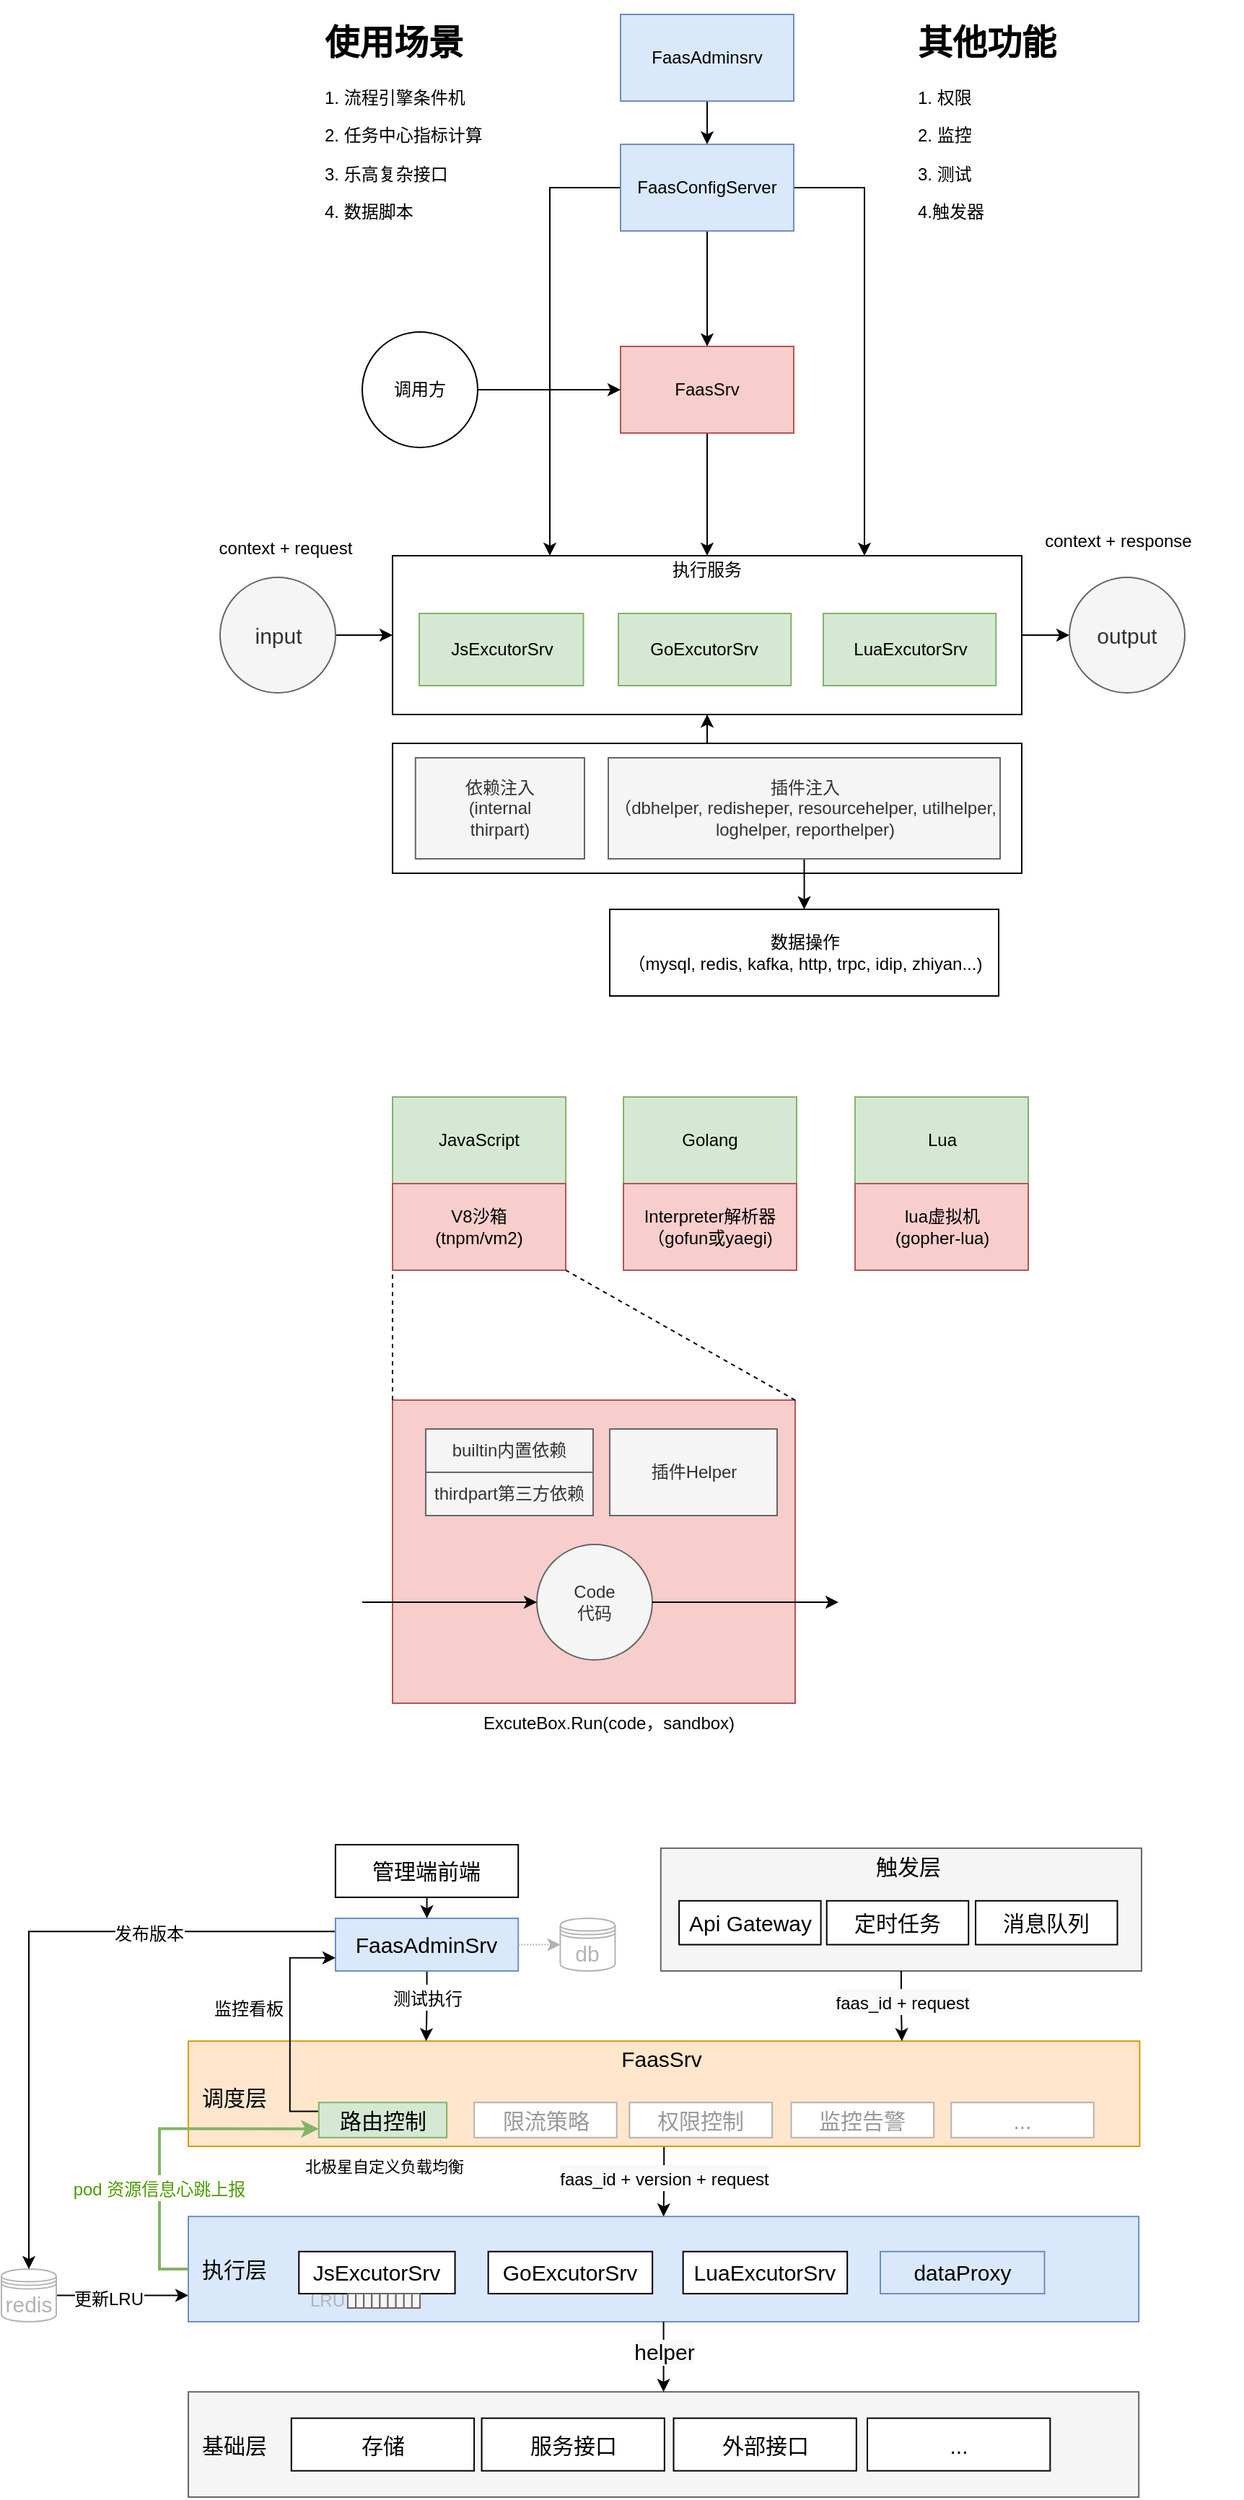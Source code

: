 <mxfile version="14.5.1" type="github">
  <diagram id="OLWQJMdd0GZBQvJl7Ah5" name="第 1 页">
    <mxGraphModel dx="1185" dy="635" grid="1" gridSize="10" guides="1" tooltips="1" connect="1" arrows="1" fold="1" page="1" pageScale="1" pageWidth="827" pageHeight="1169" math="0" shadow="0">
      <root>
        <mxCell id="0" />
        <mxCell id="1" parent="0" />
        <mxCell id="CMRHBEQEcgiSeav-4flf-11" style="edgeStyle=orthogonalEdgeStyle;rounded=0;orthogonalLoop=1;jettySize=auto;html=1;exitX=1;exitY=0.5;exitDx=0;exitDy=0;" parent="1" source="CMRHBEQEcgiSeav-4flf-7" target="UxoHD04tg5Q-O8OyDqUi-3" edge="1">
          <mxGeometry relative="1" as="geometry" />
        </mxCell>
        <mxCell id="CMRHBEQEcgiSeav-4flf-7" value="" style="rounded=0;whiteSpace=wrap;html=1;" parent="1" vertex="1">
          <mxGeometry x="391" y="935" width="436" height="110" as="geometry" />
        </mxCell>
        <mxCell id="CMRHBEQEcgiSeav-4flf-8" style="edgeStyle=orthogonalEdgeStyle;rounded=0;orthogonalLoop=1;jettySize=auto;html=1;exitX=0.5;exitY=0;exitDx=0;exitDy=0;" parent="1" source="CMRHBEQEcgiSeav-4flf-6" target="CMRHBEQEcgiSeav-4flf-7" edge="1">
          <mxGeometry relative="1" as="geometry" />
        </mxCell>
        <mxCell id="CMRHBEQEcgiSeav-4flf-6" value="" style="rounded=0;whiteSpace=wrap;html=1;" parent="1" vertex="1">
          <mxGeometry x="391" y="1065" width="436" height="90" as="geometry" />
        </mxCell>
        <mxCell id="CMRHBEQEcgiSeav-4flf-10" style="edgeStyle=orthogonalEdgeStyle;rounded=0;orthogonalLoop=1;jettySize=auto;html=1;exitX=1;exitY=0.5;exitDx=0;exitDy=0;" parent="1" source="UxoHD04tg5Q-O8OyDqUi-2" target="CMRHBEQEcgiSeav-4flf-7" edge="1">
          <mxGeometry relative="1" as="geometry" />
        </mxCell>
        <mxCell id="UxoHD04tg5Q-O8OyDqUi-2" value="input" style="ellipse;whiteSpace=wrap;html=1;aspect=fixed;fontSize=15;fillColor=#f5f5f5;strokeColor=#666666;fontColor=#333333;" parent="1" vertex="1">
          <mxGeometry x="271.5" y="950" width="80" height="80" as="geometry" />
        </mxCell>
        <mxCell id="UxoHD04tg5Q-O8OyDqUi-3" value="output" style="ellipse;whiteSpace=wrap;html=1;aspect=fixed;fontSize=15;fillColor=#f5f5f5;strokeColor=#666666;fontColor=#333333;" parent="1" vertex="1">
          <mxGeometry x="860" y="950" width="80" height="80" as="geometry" />
        </mxCell>
        <mxCell id="UxoHD04tg5Q-O8OyDqUi-17" value="context + request" style="text;html=1;strokeColor=none;fillColor=none;align=center;verticalAlign=middle;whiteSpace=wrap;rounded=0;fontSize=12;" parent="1" vertex="1">
          <mxGeometry x="231.5" y="920" width="170" height="20" as="geometry" />
        </mxCell>
        <mxCell id="UxoHD04tg5Q-O8OyDqUi-18" value="context + response" style="text;html=1;strokeColor=none;fillColor=none;align=center;verticalAlign=middle;whiteSpace=wrap;rounded=0;fontSize=12;" parent="1" vertex="1">
          <mxGeometry x="809.15" y="915" width="170" height="20" as="geometry" />
        </mxCell>
        <mxCell id="CMRHBEQEcgiSeav-4flf-12" style="edgeStyle=orthogonalEdgeStyle;rounded=0;orthogonalLoop=1;jettySize=auto;html=1;exitX=0.5;exitY=1;exitDx=0;exitDy=0;entryX=0.5;entryY=0;entryDx=0;entryDy=0;" parent="1" source="UxoHD04tg5Q-O8OyDqUi-20" target="CMRHBEQEcgiSeav-4flf-9" edge="1">
          <mxGeometry relative="1" as="geometry" />
        </mxCell>
        <mxCell id="UxoHD04tg5Q-O8OyDqUi-20" value="FaasSrv" style="rounded=0;whiteSpace=wrap;html=1;fontSize=12;fillColor=#f8cecc;strokeColor=#b85450;" parent="1" vertex="1">
          <mxGeometry x="549" y="790" width="120" height="60" as="geometry" />
        </mxCell>
        <mxCell id="CMRHBEQEcgiSeav-4flf-15" style="edgeStyle=orthogonalEdgeStyle;rounded=0;orthogonalLoop=1;jettySize=auto;html=1;exitX=0.5;exitY=1;exitDx=0;exitDy=0;" parent="1" source="UxoHD04tg5Q-O8OyDqUi-21" target="UxoHD04tg5Q-O8OyDqUi-20" edge="1">
          <mxGeometry relative="1" as="geometry" />
        </mxCell>
        <mxCell id="CMRHBEQEcgiSeav-4flf-16" style="edgeStyle=orthogonalEdgeStyle;rounded=0;orthogonalLoop=1;jettySize=auto;html=1;exitX=1;exitY=0.5;exitDx=0;exitDy=0;entryX=0.75;entryY=0;entryDx=0;entryDy=0;" parent="1" source="UxoHD04tg5Q-O8OyDqUi-21" target="CMRHBEQEcgiSeav-4flf-7" edge="1">
          <mxGeometry relative="1" as="geometry" />
        </mxCell>
        <mxCell id="CMRHBEQEcgiSeav-4flf-17" style="edgeStyle=orthogonalEdgeStyle;rounded=0;orthogonalLoop=1;jettySize=auto;html=1;exitX=0;exitY=0.5;exitDx=0;exitDy=0;entryX=0.25;entryY=0;entryDx=0;entryDy=0;" parent="1" source="UxoHD04tg5Q-O8OyDqUi-21" target="CMRHBEQEcgiSeav-4flf-7" edge="1">
          <mxGeometry relative="1" as="geometry">
            <Array as="points">
              <mxPoint x="500" y="680" />
            </Array>
          </mxGeometry>
        </mxCell>
        <mxCell id="UxoHD04tg5Q-O8OyDqUi-21" value="FaasConfigServer" style="rounded=0;whiteSpace=wrap;html=1;fontSize=12;fillColor=#dae8fc;strokeColor=#6c8ebf;" parent="1" vertex="1">
          <mxGeometry x="549" y="650" width="120" height="60" as="geometry" />
        </mxCell>
        <mxCell id="CMRHBEQEcgiSeav-4flf-3" value="依赖注入&lt;br&gt;(internal&lt;br&gt;thirpart)" style="rounded=0;whiteSpace=wrap;html=1;fontSize=12;fillColor=#f5f5f5;strokeColor=#666666;fontColor=#333333;" parent="1" vertex="1">
          <mxGeometry x="406.87" y="1075" width="117.13" height="70" as="geometry" />
        </mxCell>
        <mxCell id="CMRHBEQEcgiSeav-4flf-23" style="edgeStyle=orthogonalEdgeStyle;rounded=0;orthogonalLoop=1;jettySize=auto;html=1;exitX=0.5;exitY=1;exitDx=0;exitDy=0;" parent="1" source="CMRHBEQEcgiSeav-4flf-4" target="CMRHBEQEcgiSeav-4flf-22" edge="1">
          <mxGeometry relative="1" as="geometry" />
        </mxCell>
        <mxCell id="CMRHBEQEcgiSeav-4flf-4" value="插件注入&lt;br&gt;（dbhelper, redisheper, resourcehelper, utilhelper, loghelper, reporthelper)" style="rounded=0;whiteSpace=wrap;html=1;fontSize=12;fillColor=#f5f5f5;strokeColor=#666666;fontColor=#333333;" parent="1" vertex="1">
          <mxGeometry x="540.5" y="1075" width="271.5" height="70" as="geometry" />
        </mxCell>
        <mxCell id="UxoHD04tg5Q-O8OyDqUi-5" value="JsExcutorSrv" style="rounded=0;whiteSpace=wrap;html=1;fillColor=#d5e8d4;strokeColor=#82b366;" parent="1" vertex="1">
          <mxGeometry x="409.5" y="975" width="113.763" height="50" as="geometry" />
        </mxCell>
        <mxCell id="CMRHBEQEcgiSeav-4flf-1" value="GoExcutorSrv" style="rounded=0;whiteSpace=wrap;html=1;fillColor=#d5e8d4;strokeColor=#82b366;" parent="1" vertex="1">
          <mxGeometry x="547.498" y="975" width="119.648" height="50" as="geometry" />
        </mxCell>
        <mxCell id="CMRHBEQEcgiSeav-4flf-2" value="LuaExcutorSrv" style="rounded=0;whiteSpace=wrap;html=1;fillColor=#d5e8d4;strokeColor=#82b366;" parent="1" vertex="1">
          <mxGeometry x="689.502" y="975" width="119.648" height="50" as="geometry" />
        </mxCell>
        <mxCell id="CMRHBEQEcgiSeav-4flf-9" value="执行服务" style="text;html=1;strokeColor=none;fillColor=none;align=center;verticalAlign=middle;whiteSpace=wrap;rounded=0;" parent="1" vertex="1">
          <mxGeometry x="584" y="935" width="50" height="20" as="geometry" />
        </mxCell>
        <mxCell id="CMRHBEQEcgiSeav-4flf-19" style="edgeStyle=orthogonalEdgeStyle;rounded=0;orthogonalLoop=1;jettySize=auto;html=1;exitX=0.5;exitY=1;exitDx=0;exitDy=0;" parent="1" source="CMRHBEQEcgiSeav-4flf-18" target="UxoHD04tg5Q-O8OyDqUi-21" edge="1">
          <mxGeometry relative="1" as="geometry" />
        </mxCell>
        <mxCell id="CMRHBEQEcgiSeav-4flf-18" value="FaasAdminsrv" style="rounded=0;whiteSpace=wrap;html=1;fontSize=12;fillColor=#dae8fc;strokeColor=#6c8ebf;" parent="1" vertex="1">
          <mxGeometry x="549" y="560" width="120" height="60" as="geometry" />
        </mxCell>
        <mxCell id="CMRHBEQEcgiSeav-4flf-21" style="edgeStyle=orthogonalEdgeStyle;rounded=0;orthogonalLoop=1;jettySize=auto;html=1;exitX=1;exitY=0.5;exitDx=0;exitDy=0;" parent="1" source="CMRHBEQEcgiSeav-4flf-20" target="UxoHD04tg5Q-O8OyDqUi-20" edge="1">
          <mxGeometry relative="1" as="geometry" />
        </mxCell>
        <mxCell id="CMRHBEQEcgiSeav-4flf-20" value="调用方" style="ellipse;whiteSpace=wrap;html=1;aspect=fixed;" parent="1" vertex="1">
          <mxGeometry x="370" y="780" width="80" height="80" as="geometry" />
        </mxCell>
        <mxCell id="CMRHBEQEcgiSeav-4flf-22" value="数据操作&lt;br&gt;（mysql, redis, kafka, http, trpc, idip, zhiyan...)" style="rounded=0;whiteSpace=wrap;html=1;" parent="1" vertex="1">
          <mxGeometry x="541.5" y="1180" width="269.5" height="60" as="geometry" />
        </mxCell>
        <mxCell id="pfZ5TkLtPLS2MDY2k81m-2" value="JavaScript" style="rounded=0;whiteSpace=wrap;html=1;fillColor=#d5e8d4;strokeColor=#82b366;" parent="1" vertex="1">
          <mxGeometry x="391" y="1310" width="120" height="60" as="geometry" />
        </mxCell>
        <mxCell id="pfZ5TkLtPLS2MDY2k81m-4" value="Golang" style="rounded=0;whiteSpace=wrap;html=1;fillColor=#d5e8d4;strokeColor=#82b366;" parent="1" vertex="1">
          <mxGeometry x="551" y="1310" width="120" height="60" as="geometry" />
        </mxCell>
        <mxCell id="pfZ5TkLtPLS2MDY2k81m-6" value="Lua" style="rounded=0;whiteSpace=wrap;html=1;fillColor=#d5e8d4;strokeColor=#82b366;" parent="1" vertex="1">
          <mxGeometry x="711.5" y="1310" width="120" height="60" as="geometry" />
        </mxCell>
        <mxCell id="pfZ5TkLtPLS2MDY2k81m-7" value="" style="group" parent="1" vertex="1" connectable="0">
          <mxGeometry x="391" y="1370" width="440.5" height="60" as="geometry" />
        </mxCell>
        <mxCell id="pfZ5TkLtPLS2MDY2k81m-1" value="V8沙箱&lt;br&gt;(tnpm/vm2)" style="rounded=0;whiteSpace=wrap;html=1;fillColor=#f8cecc;strokeColor=#b85450;" parent="pfZ5TkLtPLS2MDY2k81m-7" vertex="1">
          <mxGeometry width="120" height="60" as="geometry" />
        </mxCell>
        <mxCell id="pfZ5TkLtPLS2MDY2k81m-3" value="Interpreter解析器&lt;br&gt;（gofun或yaegi)" style="rounded=0;whiteSpace=wrap;html=1;fillColor=#f8cecc;strokeColor=#b85450;" parent="pfZ5TkLtPLS2MDY2k81m-7" vertex="1">
          <mxGeometry x="160" width="120" height="60" as="geometry" />
        </mxCell>
        <mxCell id="pfZ5TkLtPLS2MDY2k81m-5" value="lua虚拟机&lt;br&gt;(gopher-lua)" style="rounded=0;whiteSpace=wrap;html=1;fillColor=#f8cecc;strokeColor=#b85450;" parent="pfZ5TkLtPLS2MDY2k81m-7" vertex="1">
          <mxGeometry x="320.5" width="120" height="60" as="geometry" />
        </mxCell>
        <mxCell id="pfZ5TkLtPLS2MDY2k81m-9" value="&lt;h1&gt;其他功能&lt;/h1&gt;&lt;p&gt;1. 权限&lt;/p&gt;&lt;p&gt;2. 监控&lt;/p&gt;&lt;p&gt;3. 测试&lt;/p&gt;&lt;p&gt;4.触发器&lt;/p&gt;" style="text;html=1;strokeColor=none;fillColor=none;spacing=5;spacingTop=-20;whiteSpace=wrap;overflow=hidden;rounded=0;" parent="1" vertex="1">
          <mxGeometry x="750" y="560" width="190" height="150" as="geometry" />
        </mxCell>
        <mxCell id="pfZ5TkLtPLS2MDY2k81m-10" value="&lt;h1&gt;使用场景&lt;/h1&gt;&lt;p&gt;1. 流程引擎条件机&lt;/p&gt;&lt;p&gt;2. 任务中心指标计算&lt;/p&gt;&lt;p&gt;3. 乐高复杂接口&lt;/p&gt;&lt;p&gt;4. 数据脚本&lt;/p&gt;" style="text;html=1;strokeColor=none;fillColor=none;spacing=5;spacingTop=-20;whiteSpace=wrap;overflow=hidden;rounded=0;" parent="1" vertex="1">
          <mxGeometry x="339" y="560" width="149" height="150" as="geometry" />
        </mxCell>
        <mxCell id="pfZ5TkLtPLS2MDY2k81m-12" value="" style="rounded=0;whiteSpace=wrap;html=1;fillColor=#f8cecc;strokeColor=#b85450;" parent="1" vertex="1">
          <mxGeometry x="391" y="1520" width="279" height="210" as="geometry" />
        </mxCell>
        <mxCell id="pfZ5TkLtPLS2MDY2k81m-14" value="ExcuteBox.Run(code，sandbox)" style="text;html=1;strokeColor=none;fillColor=none;align=center;verticalAlign=middle;whiteSpace=wrap;rounded=0;" parent="1" vertex="1">
          <mxGeometry x="450" y="1734" width="182" height="20" as="geometry" />
        </mxCell>
        <mxCell id="pfZ5TkLtPLS2MDY2k81m-15" value="builtin内置依赖" style="rounded=0;whiteSpace=wrap;html=1;fillColor=#f5f5f5;strokeColor=#666666;fontColor=#333333;" parent="1" vertex="1">
          <mxGeometry x="414" y="1540" width="116" height="30" as="geometry" />
        </mxCell>
        <mxCell id="pfZ5TkLtPLS2MDY2k81m-18" value="thirdpart第三方依赖" style="rounded=0;whiteSpace=wrap;html=1;fillColor=#f5f5f5;strokeColor=#666666;fontColor=#333333;" parent="1" vertex="1">
          <mxGeometry x="414" y="1570" width="116" height="30" as="geometry" />
        </mxCell>
        <mxCell id="pfZ5TkLtPLS2MDY2k81m-19" value="插件Helper" style="rounded=0;whiteSpace=wrap;html=1;fillColor=#f5f5f5;strokeColor=#666666;fontColor=#333333;" parent="1" vertex="1">
          <mxGeometry x="541.5" y="1540" width="116" height="60" as="geometry" />
        </mxCell>
        <mxCell id="pfZ5TkLtPLS2MDY2k81m-20" value="Code&lt;br&gt;代码" style="ellipse;whiteSpace=wrap;html=1;aspect=fixed;fillColor=#f5f5f5;strokeColor=#666666;fontColor=#333333;" parent="1" vertex="1">
          <mxGeometry x="491" y="1620" width="80" height="80" as="geometry" />
        </mxCell>
        <mxCell id="pfZ5TkLtPLS2MDY2k81m-21" value="" style="endArrow=classic;html=1;entryX=0;entryY=0.5;entryDx=0;entryDy=0;" parent="1" target="pfZ5TkLtPLS2MDY2k81m-20" edge="1">
          <mxGeometry width="50" height="50" relative="1" as="geometry">
            <mxPoint x="370" y="1660" as="sourcePoint" />
            <mxPoint x="370" y="1650" as="targetPoint" />
          </mxGeometry>
        </mxCell>
        <mxCell id="pfZ5TkLtPLS2MDY2k81m-22" value="" style="endArrow=classic;html=1;exitX=1;exitY=0.5;exitDx=0;exitDy=0;" parent="1" source="pfZ5TkLtPLS2MDY2k81m-20" edge="1">
          <mxGeometry width="50" height="50" relative="1" as="geometry">
            <mxPoint x="680" y="1690" as="sourcePoint" />
            <mxPoint x="700" y="1660" as="targetPoint" />
          </mxGeometry>
        </mxCell>
        <mxCell id="pfZ5TkLtPLS2MDY2k81m-25" value="" style="endArrow=none;dashed=1;html=1;entryX=0;entryY=1;entryDx=0;entryDy=0;exitX=0;exitY=0;exitDx=0;exitDy=0;" parent="1" source="pfZ5TkLtPLS2MDY2k81m-12" target="pfZ5TkLtPLS2MDY2k81m-1" edge="1">
          <mxGeometry width="50" height="50" relative="1" as="geometry">
            <mxPoint x="330" y="1510" as="sourcePoint" />
            <mxPoint x="380" y="1460" as="targetPoint" />
          </mxGeometry>
        </mxCell>
        <mxCell id="pfZ5TkLtPLS2MDY2k81m-26" value="" style="endArrow=none;dashed=1;html=1;entryX=1;entryY=1;entryDx=0;entryDy=0;exitX=1;exitY=0;exitDx=0;exitDy=0;" parent="1" source="pfZ5TkLtPLS2MDY2k81m-12" target="pfZ5TkLtPLS2MDY2k81m-1" edge="1">
          <mxGeometry width="50" height="50" relative="1" as="geometry">
            <mxPoint x="300" y="1530" as="sourcePoint" />
            <mxPoint x="350" y="1480" as="targetPoint" />
          </mxGeometry>
        </mxCell>
        <mxCell id="5PFWlFZqcd6oAMGtFJjq-10" style="edgeStyle=orthogonalEdgeStyle;rounded=0;orthogonalLoop=1;jettySize=auto;html=1;exitX=1;exitY=0.5;exitDx=0;exitDy=0;entryX=0;entryY=0.75;entryDx=0;entryDy=0;shadow=0;fontSize=15;" edge="1" parent="1" source="5PFWlFZqcd6oAMGtFJjq-7" target="IqT8eU0gc5ELSn8c8THs-2">
          <mxGeometry relative="1" as="geometry" />
        </mxCell>
        <mxCell id="5PFWlFZqcd6oAMGtFJjq-11" value="&lt;font style=&quot;font-size: 12px&quot;&gt;更新LRU&lt;/font&gt;" style="edgeLabel;html=1;align=center;verticalAlign=middle;resizable=0;points=[];fontSize=15;" vertex="1" connectable="0" parent="5PFWlFZqcd6oAMGtFJjq-10">
          <mxGeometry x="-0.225" y="-1" relative="1" as="geometry">
            <mxPoint as="offset" />
          </mxGeometry>
        </mxCell>
        <mxCell id="5PFWlFZqcd6oAMGtFJjq-7" value="&lt;font color=&quot;#b3b3b3&quot; style=&quot;font-size: 15px;&quot;&gt;redis&lt;/font&gt;" style="shape=datastore;whiteSpace=wrap;html=1;strokeColor=#B3B3B3;fontColor=#4D9900;align=center;fontSize=15;" vertex="1" parent="1">
          <mxGeometry x="120.001" y="2122.002" width="37.996" height="36.452" as="geometry" />
        </mxCell>
        <mxCell id="IqT8eU0gc5ELSn8c8THs-1" value="" style="rounded=0;whiteSpace=wrap;html=1;fillColor=#f5f5f5;strokeColor=#666666;fontColor=#333333;fontSize=15;" parent="1" vertex="1">
          <mxGeometry x="576.9" y="1830.43" width="333.1" height="85.054" as="geometry" />
        </mxCell>
        <mxCell id="IqT8eU0gc5ELSn8c8THs-2" value="" style="rounded=0;whiteSpace=wrap;html=1;fillColor=#dae8fc;strokeColor=#6c8ebf;fontSize=15;" parent="1" vertex="1">
          <mxGeometry x="249.5" y="2085.591" width="658.6" height="72.903" as="geometry" />
        </mxCell>
        <mxCell id="IqT8eU0gc5ELSn8c8THs-3" value="" style="rounded=0;whiteSpace=wrap;html=1;fillColor=#f5f5f5;strokeColor=#666666;fontColor=#333333;fontSize=15;" parent="1" vertex="1">
          <mxGeometry x="249.5" y="2207.097" width="658.6" height="72.903" as="geometry" />
        </mxCell>
        <mxCell id="gpSYbSqz9sT6_d6u6PUT-11" style="edgeStyle=orthogonalEdgeStyle;rounded=0;orthogonalLoop=1;jettySize=auto;html=1;exitX=0.5;exitY=1;exitDx=0;exitDy=0;entryX=0.5;entryY=0;entryDx=0;entryDy=0;fontSize=15;" parent="1" source="IqT8eU0gc5ELSn8c8THs-2" target="IqT8eU0gc5ELSn8c8THs-3" edge="1">
          <mxGeometry x="249.5" y="1828" as="geometry">
            <Array as="points">
              <mxPoint x="579.433" y="2182.796" />
              <mxPoint x="579.433" y="2182.796" />
            </Array>
          </mxGeometry>
        </mxCell>
        <mxCell id="gpSYbSqz9sT6_d6u6PUT-72" value="&lt;span style=&quot;font-size: 15px; background-color: rgb(248, 249, 250);&quot;&gt;helper&lt;/span&gt;" style="edgeLabel;html=1;align=center;verticalAlign=middle;resizable=0;points=[];fontColor=#000000;fontSize=15;" parent="gpSYbSqz9sT6_d6u6PUT-11" vertex="1" connectable="0">
          <mxGeometry x="-0.156" relative="1" as="geometry">
            <mxPoint as="offset" />
          </mxGeometry>
        </mxCell>
        <mxCell id="IqT8eU0gc5ELSn8c8THs-4" value="触发层" style="text;html=1;strokeColor=none;fillColor=none;align=center;verticalAlign=middle;whiteSpace=wrap;rounded=0;fontSize=15;" parent="1" vertex="1">
          <mxGeometry x="722.552" y="1830.43" width="50.662" height="24.301" as="geometry" />
        </mxCell>
        <mxCell id="IqT8eU0gc5ELSn8c8THs-5" value="执行层" style="text;html=1;strokeColor=none;fillColor=none;align=center;verticalAlign=middle;whiteSpace=wrap;rounded=0;fontSize=15;" parent="1" vertex="1">
          <mxGeometry x="255.833" y="2109.892" width="50.662" height="24.301" as="geometry" />
        </mxCell>
        <mxCell id="IqT8eU0gc5ELSn8c8THs-6" value="基础层" style="text;html=1;strokeColor=none;fillColor=none;align=center;verticalAlign=middle;whiteSpace=wrap;rounded=0;fontSize=15;" parent="1" vertex="1">
          <mxGeometry x="255.833" y="2231.398" width="50.662" height="24.301" as="geometry" />
        </mxCell>
        <mxCell id="IqT8eU0gc5ELSn8c8THs-15" value="" style="group;fontSize=15;" parent="1" vertex="1" connectable="0">
          <mxGeometry x="326.126" y="2109.892" width="379.962" height="29.161" as="geometry" />
        </mxCell>
        <mxCell id="IqT8eU0gc5ELSn8c8THs-12" value="JsExcutorSrv" style="rounded=0;whiteSpace=wrap;html=1;fontSize=15;" parent="IqT8eU0gc5ELSn8c8THs-15" vertex="1">
          <mxGeometry width="108.159" height="29.161" as="geometry" />
        </mxCell>
        <mxCell id="IqT8eU0gc5ELSn8c8THs-13" value="GoExcutorSrv" style="rounded=0;whiteSpace=wrap;html=1;fontSize=15;" parent="IqT8eU0gc5ELSn8c8THs-15" vertex="1">
          <mxGeometry x="131.2" width="113.753" height="29.161" as="geometry" />
        </mxCell>
        <mxCell id="IqT8eU0gc5ELSn8c8THs-14" value="LuaExcutorSrv" style="rounded=0;whiteSpace=wrap;html=1;fontSize=15;" parent="IqT8eU0gc5ELSn8c8THs-15" vertex="1">
          <mxGeometry x="266.208" width="113.753" height="29.161" as="geometry" />
        </mxCell>
        <mxCell id="IqT8eU0gc5ELSn8c8THs-17" value="存储" style="rounded=0;whiteSpace=wrap;html=1;fontSize=15;" parent="1" vertex="1">
          <mxGeometry x="320.895" y="2225.323" width="126.654" height="36.452" as="geometry" />
        </mxCell>
        <mxCell id="IqT8eU0gc5ELSn8c8THs-18" value="服务接口" style="rounded=0;whiteSpace=wrap;html=1;fontSize=15;" parent="1" vertex="1">
          <mxGeometry x="452.779" y="2225.323" width="126.654" height="36.452" as="geometry" />
        </mxCell>
        <mxCell id="IqT8eU0gc5ELSn8c8THs-19" value="外部接口" style="rounded=0;whiteSpace=wrap;html=1;fontSize=15;" parent="1" vertex="1">
          <mxGeometry x="585.766" y="2225.323" width="126.654" height="36.452" as="geometry" />
        </mxCell>
        <mxCell id="IqT8eU0gc5ELSn8c8THs-20" value="..." style="rounded=0;whiteSpace=wrap;html=1;fontSize=15;" parent="1" vertex="1">
          <mxGeometry x="720.019" y="2225.323" width="126.654" height="36.452" as="geometry" />
        </mxCell>
        <mxCell id="gpSYbSqz9sT6_d6u6PUT-6" style="edgeStyle=orthogonalEdgeStyle;rounded=0;orthogonalLoop=1;jettySize=auto;html=1;exitX=0.5;exitY=1;exitDx=0;exitDy=0;entryX=0.5;entryY=0;entryDx=0;entryDy=0;fontSize=15;" parent="1" source="gpSYbSqz9sT6_d6u6PUT-1" target="IqT8eU0gc5ELSn8c8THs-2" edge="1">
          <mxGeometry x="249.5" y="1828" as="geometry" />
        </mxCell>
        <mxCell id="5PFWlFZqcd6oAMGtFJjq-5" value="&lt;span style=&quot;background-color: rgb(248 , 249 , 250)&quot;&gt;&lt;font style=&quot;font-size: 12px&quot;&gt;faas_id + version + request&lt;/font&gt;&lt;/span&gt;" style="edgeLabel;html=1;align=center;verticalAlign=middle;resizable=0;points=[];fontSize=15;" vertex="1" connectable="0" parent="gpSYbSqz9sT6_d6u6PUT-6">
          <mxGeometry x="-0.166" relative="1" as="geometry">
            <mxPoint as="offset" />
          </mxGeometry>
        </mxCell>
        <mxCell id="gpSYbSqz9sT6_d6u6PUT-1" value="" style="rounded=0;whiteSpace=wrap;html=1;fillColor=#ffe6cc;strokeColor=#d79b00;fontSize=15;" parent="1" vertex="1">
          <mxGeometry x="249.5" y="1964.086" width="659.233" height="72.903" as="geometry" />
        </mxCell>
        <mxCell id="gpSYbSqz9sT6_d6u6PUT-2" style="edgeStyle=orthogonalEdgeStyle;rounded=0;orthogonalLoop=1;jettySize=auto;html=1;exitX=0.5;exitY=1;exitDx=0;exitDy=0;entryX=0.75;entryY=0;entryDx=0;entryDy=0;fontSize=15;" parent="1" source="IqT8eU0gc5ELSn8c8THs-1" target="gpSYbSqz9sT6_d6u6PUT-1" edge="1">
          <mxGeometry x="249.5" y="1828" as="geometry" />
        </mxCell>
        <mxCell id="gpSYbSqz9sT6_d6u6PUT-71" value="&lt;span style=&quot;background-color: rgb(248 , 249 , 250)&quot;&gt;&lt;font style=&quot;font-size: 12px&quot;&gt;faas_id + request&lt;/font&gt;&lt;/span&gt;" style="edgeLabel;html=1;align=center;verticalAlign=middle;resizable=0;points=[];fontColor=#000000;fontSize=15;" parent="gpSYbSqz9sT6_d6u6PUT-2" vertex="1" connectable="0">
          <mxGeometry x="-0.191" relative="1" as="geometry">
            <mxPoint as="offset" />
          </mxGeometry>
        </mxCell>
        <mxCell id="gpSYbSqz9sT6_d6u6PUT-17" style="edgeStyle=orthogonalEdgeStyle;rounded=0;orthogonalLoop=1;jettySize=auto;html=1;exitX=0.5;exitY=1;exitDx=0;exitDy=0;entryX=0.25;entryY=0;entryDx=0;entryDy=0;fontSize=15;" parent="1" source="gpSYbSqz9sT6_d6u6PUT-7" target="gpSYbSqz9sT6_d6u6PUT-1" edge="1">
          <mxGeometry x="249.5" y="1828" as="geometry" />
        </mxCell>
        <mxCell id="gpSYbSqz9sT6_d6u6PUT-18" value="&lt;font style=&quot;font-size: 12px&quot;&gt;测试执行&lt;/font&gt;" style="edgeLabel;html=1;align=center;verticalAlign=middle;resizable=0;points=[];fontSize=15;" parent="gpSYbSqz9sT6_d6u6PUT-17" vertex="1" connectable="0">
          <mxGeometry x="-0.4" relative="1" as="geometry">
            <mxPoint y="3" as="offset" />
          </mxGeometry>
        </mxCell>
        <mxCell id="5PFWlFZqcd6oAMGtFJjq-8" style="edgeStyle=orthogonalEdgeStyle;rounded=0;orthogonalLoop=1;jettySize=auto;html=1;exitX=0;exitY=0.25;exitDx=0;exitDy=0;entryX=0.5;entryY=0;entryDx=0;entryDy=0;shadow=0;fontSize=15;" edge="1" parent="1" source="gpSYbSqz9sT6_d6u6PUT-7" target="5PFWlFZqcd6oAMGtFJjq-7">
          <mxGeometry relative="1" as="geometry" />
        </mxCell>
        <mxCell id="5PFWlFZqcd6oAMGtFJjq-9" value="&lt;font style=&quot;font-size: 12px&quot;&gt;发布版本&lt;/font&gt;" style="edgeLabel;html=1;align=center;verticalAlign=middle;resizable=0;points=[];fontSize=15;" vertex="1" connectable="0" parent="5PFWlFZqcd6oAMGtFJjq-8">
          <mxGeometry x="-0.419" relative="1" as="geometry">
            <mxPoint as="offset" />
          </mxGeometry>
        </mxCell>
        <mxCell id="gpSYbSqz9sT6_d6u6PUT-7" value="FaasAdminSrv" style="rounded=0;whiteSpace=wrap;html=1;fillColor=#dae8fc;strokeColor=#6c8ebf;fontSize=15;" parent="1" vertex="1">
          <mxGeometry x="351.456" y="1879.032" width="126.654" height="36.452" as="geometry" />
        </mxCell>
        <mxCell id="gpSYbSqz9sT6_d6u6PUT-67" style="edgeStyle=orthogonalEdgeStyle;rounded=0;orthogonalLoop=1;jettySize=auto;html=1;exitX=0.5;exitY=1;exitDx=0;exitDy=0;entryX=0.5;entryY=0;entryDx=0;entryDy=0;strokeWidth=1;fontColor=#000000;fontSize=15;" parent="1" source="gpSYbSqz9sT6_d6u6PUT-8" target="gpSYbSqz9sT6_d6u6PUT-7" edge="1">
          <mxGeometry x="249.5" y="1828" as="geometry" />
        </mxCell>
        <mxCell id="gpSYbSqz9sT6_d6u6PUT-8" value="管理端前端" style="rounded=0;whiteSpace=wrap;html=1;fontSize=15;" parent="1" vertex="1">
          <mxGeometry x="351.456" y="1828" width="126.654" height="36.452" as="geometry" />
        </mxCell>
        <mxCell id="gpSYbSqz9sT6_d6u6PUT-14" value="限流策略" style="rounded=0;whiteSpace=wrap;html=1;fontColor=#999999;strokeColor=#B3B3B3;fontSize=15;" parent="1" vertex="1">
          <mxGeometry x="447.549" y="2006.613" width="98.79" height="24.301" as="geometry" />
        </mxCell>
        <mxCell id="gpSYbSqz9sT6_d6u6PUT-15" value="权限控制" style="rounded=0;whiteSpace=wrap;html=1;fontColor=#999999;strokeColor=#B3B3B3;fontSize=15;" parent="1" vertex="1">
          <mxGeometry x="555.204" y="2006.613" width="98.79" height="24.301" as="geometry" />
        </mxCell>
        <mxCell id="gpSYbSqz9sT6_d6u6PUT-16" value="监控告警" style="rounded=0;whiteSpace=wrap;html=1;fontColor=#999999;strokeColor=#B3B3B3;fontSize=15;" parent="1" vertex="1">
          <mxGeometry x="667.293" y="2006.613" width="98.79" height="24.301" as="geometry" />
        </mxCell>
        <mxCell id="gpSYbSqz9sT6_d6u6PUT-19" value="FaasSrv" style="text;html=1;strokeColor=none;fillColor=none;align=center;verticalAlign=middle;whiteSpace=wrap;rounded=0;fontSize=15;" parent="1" vertex="1">
          <mxGeometry x="551.57" y="1964.086" width="50.662" height="24.301" as="geometry" />
        </mxCell>
        <mxCell id="gpSYbSqz9sT6_d6u6PUT-20" value="..." style="rounded=0;whiteSpace=wrap;html=1;fontColor=#999999;strokeColor=#B3B3B3;fontSize=15;" parent="1" vertex="1">
          <mxGeometry x="778.115" y="2006.613" width="98.79" height="24.301" as="geometry" />
        </mxCell>
        <mxCell id="gpSYbSqz9sT6_d6u6PUT-68" style="edgeStyle=orthogonalEdgeStyle;rounded=0;orthogonalLoop=1;jettySize=auto;html=1;exitX=0;exitY=0.25;exitDx=0;exitDy=0;entryX=0;entryY=0.75;entryDx=0;entryDy=0;strokeWidth=1;fontColor=#000000;fontSize=15;" parent="1" source="gpSYbSqz9sT6_d6u6PUT-38" target="gpSYbSqz9sT6_d6u6PUT-7" edge="1">
          <mxGeometry x="249.5" y="1828" as="geometry" />
        </mxCell>
        <mxCell id="gpSYbSqz9sT6_d6u6PUT-69" value="&lt;font style=&quot;font-size: 12px&quot;&gt;监控看板&lt;/font&gt;" style="edgeLabel;html=1;align=center;verticalAlign=middle;resizable=0;points=[];fontColor=#000000;fontSize=15;" parent="gpSYbSqz9sT6_d6u6PUT-68" vertex="1" connectable="0">
          <mxGeometry x="0.011" y="-1" relative="1" as="geometry">
            <mxPoint x="-30.4" y="-12.69" as="offset" />
          </mxGeometry>
        </mxCell>
        <mxCell id="gpSYbSqz9sT6_d6u6PUT-38" value="路由控制" style="rounded=0;whiteSpace=wrap;html=1;fillColor=#d5e8d4;strokeColor=#82b366;fontSize=15;" parent="1" vertex="1">
          <mxGeometry x="339.893" y="2006.613" width="88.658" height="24.301" as="geometry" />
        </mxCell>
        <mxCell id="gpSYbSqz9sT6_d6u6PUT-55" value="" style="group;fontSize=15;" parent="1" vertex="1" connectable="0">
          <mxGeometry x="440.114" y="1866.882" width="407.826" height="48.602" as="geometry" />
        </mxCell>
        <mxCell id="IqT8eU0gc5ELSn8c8THs-7" value="Api Gateway" style="rounded=0;whiteSpace=wrap;html=1;fontSize=15;" parent="gpSYbSqz9sT6_d6u6PUT-55" vertex="1">
          <mxGeometry x="149.452" width="98.24" height="30.376" as="geometry" />
        </mxCell>
        <mxCell id="IqT8eU0gc5ELSn8c8THs-8" value="定时任务" style="rounded=0;whiteSpace=wrap;html=1;fontSize=15;" parent="gpSYbSqz9sT6_d6u6PUT-55" vertex="1">
          <mxGeometry x="251.749" width="98.24" height="30.376" as="geometry" />
        </mxCell>
        <mxCell id="IqT8eU0gc5ELSn8c8THs-9" value="消息队列" style="rounded=0;whiteSpace=wrap;html=1;fontSize=15;" parent="gpSYbSqz9sT6_d6u6PUT-55" vertex="1">
          <mxGeometry x="354.902" width="98.24" height="30.376" as="geometry" />
        </mxCell>
        <mxCell id="gpSYbSqz9sT6_d6u6PUT-78" value="&lt;font color=&quot;#b3b3b3&quot; style=&quot;font-size: 15px;&quot;&gt;db&lt;/font&gt;" style="shape=datastore;whiteSpace=wrap;html=1;strokeColor=#B3B3B3;fontColor=#4D9900;align=center;fontSize=15;" parent="gpSYbSqz9sT6_d6u6PUT-55" vertex="1">
          <mxGeometry x="67.127" y="12.151" width="37.996" height="36.452" as="geometry" />
        </mxCell>
        <mxCell id="gpSYbSqz9sT6_d6u6PUT-74" value="dataProxy" style="rounded=0;whiteSpace=wrap;html=1;fillColor=#dae8fc;strokeColor=#6c8ebf;fontSize=15;" parent="1" vertex="1">
          <mxGeometry x="729.006" y="2109.892" width="113.753" height="29.161" as="geometry" />
        </mxCell>
        <mxCell id="gpSYbSqz9sT6_d6u6PUT-75" value="调度层" style="text;html=1;strokeColor=none;fillColor=none;align=center;verticalAlign=middle;whiteSpace=wrap;rounded=0;fontSize=15;" parent="1" vertex="1">
          <mxGeometry x="255.833" y="1990.817" width="50.662" height="24.301" as="geometry" />
        </mxCell>
        <mxCell id="gpSYbSqz9sT6_d6u6PUT-79" style="edgeStyle=orthogonalEdgeStyle;rounded=0;orthogonalLoop=1;jettySize=auto;html=1;exitX=1;exitY=0.5;exitDx=0;exitDy=0;entryX=0;entryY=0.5;entryDx=0;entryDy=0;strokeWidth=1;fontColor=#4D9900;dashed=1;dashPattern=1 1;strokeColor=#B3B3B3;fontSize=15;" parent="1" source="gpSYbSqz9sT6_d6u6PUT-7" target="gpSYbSqz9sT6_d6u6PUT-78" edge="1">
          <mxGeometry x="249.5" y="1828" as="geometry" />
        </mxCell>
        <mxCell id="gpSYbSqz9sT6_d6u6PUT-46" style="edgeStyle=orthogonalEdgeStyle;rounded=0;orthogonalLoop=1;jettySize=auto;html=1;exitX=0;exitY=0.5;exitDx=0;exitDy=0;fontColor=#999999;fillColor=#d5e8d4;strokeColor=#82b366;strokeWidth=2;entryX=0;entryY=0.75;entryDx=0;entryDy=0;fontSize=15;" parent="1" source="IqT8eU0gc5ELSn8c8THs-2" target="gpSYbSqz9sT6_d6u6PUT-38" edge="1">
          <mxGeometry x="249.5" y="1828" as="geometry" />
        </mxCell>
        <mxCell id="5PFWlFZqcd6oAMGtFJjq-1" value="&lt;span style=&quot;color: rgb(77 , 153 , 0)&quot;&gt;&lt;font style=&quot;font-size: 12px&quot;&gt;pod 资源信息心跳上报&lt;/font&gt;&lt;/span&gt;" style="edgeLabel;html=1;align=center;verticalAlign=middle;resizable=0;points=[];fontSize=15;" vertex="1" connectable="0" parent="gpSYbSqz9sT6_d6u6PUT-46">
          <mxGeometry x="-0.322" y="1" relative="1" as="geometry">
            <mxPoint as="offset" />
          </mxGeometry>
        </mxCell>
        <mxCell id="5PFWlFZqcd6oAMGtFJjq-3" value="&lt;font style=&quot;font-size: 11px&quot;&gt;北极星自定义负载均衡&lt;/font&gt;" style="edgeLabel;html=1;align=center;verticalAlign=middle;resizable=0;points=[];fontColor=#000000;fontSize=15;" vertex="1" connectable="0" parent="1">
          <mxGeometry x="384.998" y="2049.137" as="geometry" />
        </mxCell>
        <mxCell id="5PFWlFZqcd6oAMGtFJjq-21" value="" style="group;fontSize=15;fillColor=#f5f5f5;strokeColor=#666666;fontColor=#333333;" vertex="1" connectable="0" parent="1">
          <mxGeometry x="360" y="2139" width="50" height="10" as="geometry" />
        </mxCell>
        <mxCell id="5PFWlFZqcd6oAMGtFJjq-12" value="" style="rounded=0;whiteSpace=wrap;html=1;fontSize=15;fillColor=#f5f5f5;strokeColor=#666666;fontColor=#333333;" vertex="1" parent="5PFWlFZqcd6oAMGtFJjq-21">
          <mxGeometry width="5.556" height="10" as="geometry" />
        </mxCell>
        <mxCell id="5PFWlFZqcd6oAMGtFJjq-13" value="" style="rounded=0;whiteSpace=wrap;html=1;fontSize=15;fillColor=#f5f5f5;strokeColor=#666666;fontColor=#333333;" vertex="1" parent="5PFWlFZqcd6oAMGtFJjq-21">
          <mxGeometry x="5.556" width="5.556" height="10" as="geometry" />
        </mxCell>
        <mxCell id="5PFWlFZqcd6oAMGtFJjq-14" value="" style="rounded=0;whiteSpace=wrap;html=1;fontSize=15;fillColor=#f5f5f5;strokeColor=#666666;fontColor=#333333;" vertex="1" parent="5PFWlFZqcd6oAMGtFJjq-21">
          <mxGeometry x="11.111" width="5.556" height="10" as="geometry" />
        </mxCell>
        <mxCell id="5PFWlFZqcd6oAMGtFJjq-15" value="" style="rounded=0;whiteSpace=wrap;html=1;fontSize=15;fillColor=#f5f5f5;strokeColor=#666666;fontColor=#333333;" vertex="1" parent="5PFWlFZqcd6oAMGtFJjq-21">
          <mxGeometry x="16.667" width="5.556" height="10" as="geometry" />
        </mxCell>
        <mxCell id="5PFWlFZqcd6oAMGtFJjq-16" value="" style="rounded=0;whiteSpace=wrap;html=1;fontSize=15;fillColor=#f5f5f5;strokeColor=#666666;fontColor=#333333;" vertex="1" parent="5PFWlFZqcd6oAMGtFJjq-21">
          <mxGeometry x="22.222" width="5.556" height="10" as="geometry" />
        </mxCell>
        <mxCell id="5PFWlFZqcd6oAMGtFJjq-17" value="" style="rounded=0;whiteSpace=wrap;html=1;fontSize=15;fillColor=#f5f5f5;strokeColor=#666666;fontColor=#333333;" vertex="1" parent="5PFWlFZqcd6oAMGtFJjq-21">
          <mxGeometry x="27.778" width="5.556" height="10" as="geometry" />
        </mxCell>
        <mxCell id="5PFWlFZqcd6oAMGtFJjq-18" value="" style="rounded=0;whiteSpace=wrap;html=1;fontSize=15;fillColor=#f5f5f5;strokeColor=#666666;fontColor=#333333;" vertex="1" parent="5PFWlFZqcd6oAMGtFJjq-21">
          <mxGeometry x="33.333" width="5.556" height="10" as="geometry" />
        </mxCell>
        <mxCell id="5PFWlFZqcd6oAMGtFJjq-19" value="" style="rounded=0;whiteSpace=wrap;html=1;fontSize=15;fillColor=#f5f5f5;strokeColor=#666666;fontColor=#333333;" vertex="1" parent="5PFWlFZqcd6oAMGtFJjq-21">
          <mxGeometry x="38.889" width="5.556" height="10" as="geometry" />
        </mxCell>
        <mxCell id="5PFWlFZqcd6oAMGtFJjq-20" value="" style="rounded=0;whiteSpace=wrap;html=1;fontSize=15;fillColor=#f5f5f5;strokeColor=#666666;fontColor=#333333;" vertex="1" parent="5PFWlFZqcd6oAMGtFJjq-21">
          <mxGeometry x="44.444" width="5.556" height="10" as="geometry" />
        </mxCell>
        <mxCell id="5PFWlFZqcd6oAMGtFJjq-43" value="LRU" style="text;html=1;strokeColor=none;fillColor=none;align=center;verticalAlign=middle;whiteSpace=wrap;rounded=0;fontSize=12;fontColor=#B3B3B3;" vertex="1" parent="1">
          <mxGeometry x="326.13" y="2134.19" width="40" height="20" as="geometry" />
        </mxCell>
      </root>
    </mxGraphModel>
  </diagram>
</mxfile>
